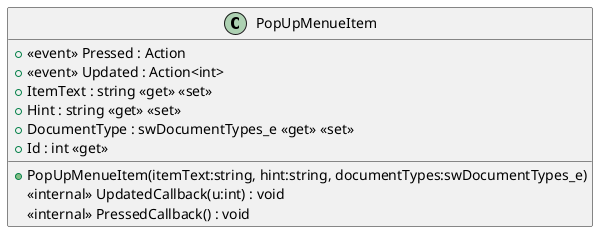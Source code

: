 @startuml
class PopUpMenueItem {
    + PopUpMenueItem(itemText:string, hint:string, documentTypes:swDocumentTypes_e)
    +  <<event>> Pressed : Action 
    +  <<event>> Updated : Action<int> 
    + ItemText : string <<get>> <<set>>
    + Hint : string <<get>> <<set>>
    + DocumentType : swDocumentTypes_e <<get>> <<set>>
    + Id : int <<get>>
    <<internal>> UpdatedCallback(u:int) : void
    <<internal>> PressedCallback() : void
}
@enduml
